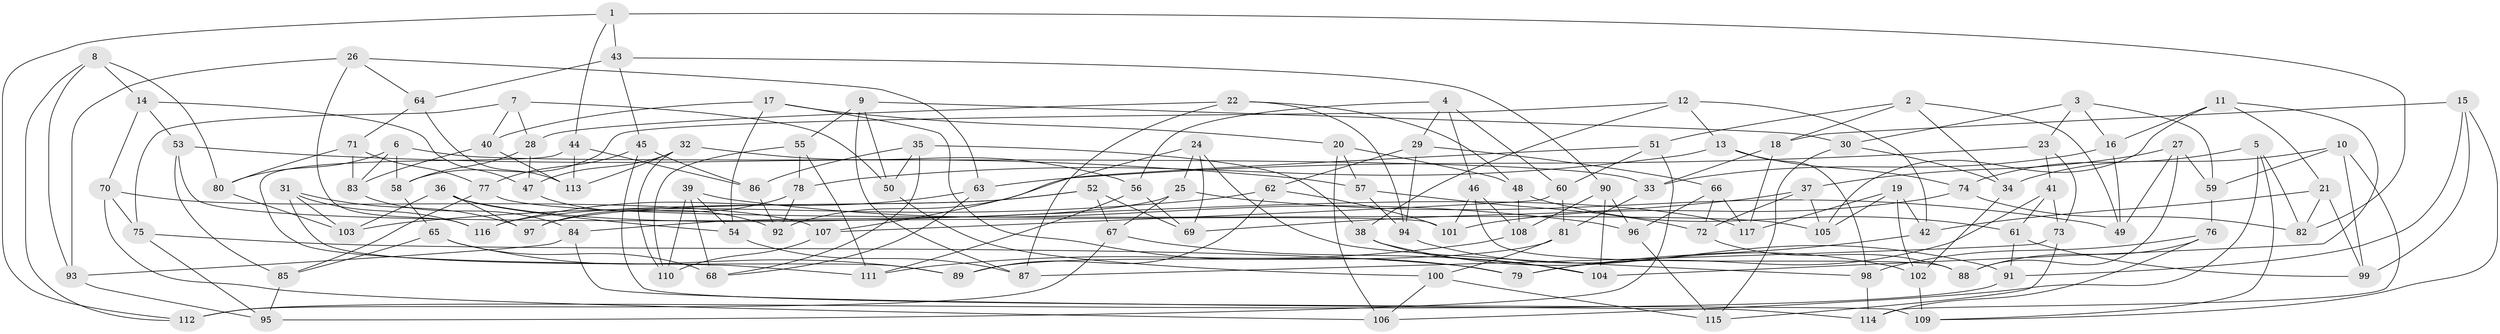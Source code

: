 // Generated by graph-tools (version 1.1) at 2025/16/03/09/25 04:16:36]
// undirected, 117 vertices, 234 edges
graph export_dot {
graph [start="1"]
  node [color=gray90,style=filled];
  1;
  2;
  3;
  4;
  5;
  6;
  7;
  8;
  9;
  10;
  11;
  12;
  13;
  14;
  15;
  16;
  17;
  18;
  19;
  20;
  21;
  22;
  23;
  24;
  25;
  26;
  27;
  28;
  29;
  30;
  31;
  32;
  33;
  34;
  35;
  36;
  37;
  38;
  39;
  40;
  41;
  42;
  43;
  44;
  45;
  46;
  47;
  48;
  49;
  50;
  51;
  52;
  53;
  54;
  55;
  56;
  57;
  58;
  59;
  60;
  61;
  62;
  63;
  64;
  65;
  66;
  67;
  68;
  69;
  70;
  71;
  72;
  73;
  74;
  75;
  76;
  77;
  78;
  79;
  80;
  81;
  82;
  83;
  84;
  85;
  86;
  87;
  88;
  89;
  90;
  91;
  92;
  93;
  94;
  95;
  96;
  97;
  98;
  99;
  100;
  101;
  102;
  103;
  104;
  105;
  106;
  107;
  108;
  109;
  110;
  111;
  112;
  113;
  114;
  115;
  116;
  117;
  1 -- 112;
  1 -- 44;
  1 -- 82;
  1 -- 43;
  2 -- 49;
  2 -- 18;
  2 -- 51;
  2 -- 34;
  3 -- 16;
  3 -- 23;
  3 -- 59;
  3 -- 30;
  4 -- 46;
  4 -- 29;
  4 -- 56;
  4 -- 60;
  5 -- 109;
  5 -- 106;
  5 -- 74;
  5 -- 82;
  6 -- 58;
  6 -- 83;
  6 -- 33;
  6 -- 80;
  7 -- 50;
  7 -- 28;
  7 -- 75;
  7 -- 40;
  8 -- 80;
  8 -- 14;
  8 -- 112;
  8 -- 93;
  9 -- 87;
  9 -- 55;
  9 -- 30;
  9 -- 50;
  10 -- 34;
  10 -- 99;
  10 -- 114;
  10 -- 59;
  11 -- 21;
  11 -- 16;
  11 -- 105;
  11 -- 104;
  12 -- 13;
  12 -- 58;
  12 -- 42;
  12 -- 38;
  13 -- 98;
  13 -- 78;
  13 -- 74;
  14 -- 70;
  14 -- 53;
  14 -- 47;
  15 -- 99;
  15 -- 91;
  15 -- 18;
  15 -- 109;
  16 -- 33;
  16 -- 49;
  17 -- 79;
  17 -- 54;
  17 -- 20;
  17 -- 40;
  18 -- 33;
  18 -- 117;
  19 -- 42;
  19 -- 102;
  19 -- 117;
  19 -- 105;
  20 -- 48;
  20 -- 57;
  20 -- 106;
  21 -- 42;
  21 -- 82;
  21 -- 99;
  22 -- 87;
  22 -- 94;
  22 -- 48;
  22 -- 28;
  23 -- 63;
  23 -- 73;
  23 -- 41;
  24 -- 69;
  24 -- 107;
  24 -- 98;
  24 -- 25;
  25 -- 49;
  25 -- 67;
  25 -- 84;
  26 -- 64;
  26 -- 116;
  26 -- 93;
  26 -- 63;
  27 -- 49;
  27 -- 37;
  27 -- 88;
  27 -- 59;
  28 -- 58;
  28 -- 47;
  29 -- 94;
  29 -- 62;
  29 -- 66;
  30 -- 34;
  30 -- 115;
  31 -- 103;
  31 -- 89;
  31 -- 97;
  31 -- 116;
  32 -- 113;
  32 -- 47;
  32 -- 110;
  32 -- 56;
  33 -- 81;
  34 -- 102;
  35 -- 68;
  35 -- 86;
  35 -- 50;
  35 -- 38;
  36 -- 117;
  36 -- 97;
  36 -- 54;
  36 -- 103;
  37 -- 69;
  37 -- 72;
  37 -- 105;
  38 -- 91;
  38 -- 104;
  39 -- 110;
  39 -- 54;
  39 -- 96;
  39 -- 68;
  40 -- 113;
  40 -- 83;
  41 -- 61;
  41 -- 79;
  41 -- 73;
  42 -- 79;
  43 -- 90;
  43 -- 45;
  43 -- 64;
  44 -- 113;
  44 -- 86;
  44 -- 111;
  45 -- 109;
  45 -- 77;
  45 -- 86;
  46 -- 108;
  46 -- 88;
  46 -- 101;
  47 -- 92;
  48 -- 61;
  48 -- 108;
  50 -- 100;
  51 -- 95;
  51 -- 92;
  51 -- 60;
  52 -- 67;
  52 -- 116;
  52 -- 97;
  52 -- 69;
  53 -- 85;
  53 -- 57;
  53 -- 101;
  54 -- 87;
  55 -- 110;
  55 -- 78;
  55 -- 111;
  56 -- 69;
  56 -- 111;
  57 -- 72;
  57 -- 94;
  58 -- 65;
  59 -- 76;
  60 -- 81;
  60 -- 107;
  61 -- 99;
  61 -- 91;
  62 -- 101;
  62 -- 103;
  62 -- 89;
  63 -- 68;
  63 -- 116;
  64 -- 113;
  64 -- 71;
  65 -- 89;
  65 -- 85;
  65 -- 68;
  66 -- 117;
  66 -- 72;
  66 -- 96;
  67 -- 112;
  67 -- 104;
  70 -- 75;
  70 -- 107;
  70 -- 106;
  71 -- 83;
  71 -- 77;
  71 -- 80;
  72 -- 88;
  73 -- 87;
  73 -- 115;
  74 -- 82;
  74 -- 101;
  75 -- 79;
  75 -- 95;
  76 -- 88;
  76 -- 114;
  76 -- 98;
  77 -- 105;
  77 -- 85;
  78 -- 92;
  78 -- 97;
  80 -- 103;
  81 -- 100;
  81 -- 89;
  83 -- 84;
  84 -- 114;
  84 -- 93;
  85 -- 95;
  86 -- 92;
  90 -- 96;
  90 -- 108;
  90 -- 104;
  91 -- 112;
  93 -- 95;
  94 -- 102;
  96 -- 115;
  98 -- 114;
  100 -- 115;
  100 -- 106;
  102 -- 109;
  107 -- 110;
  108 -- 111;
}
